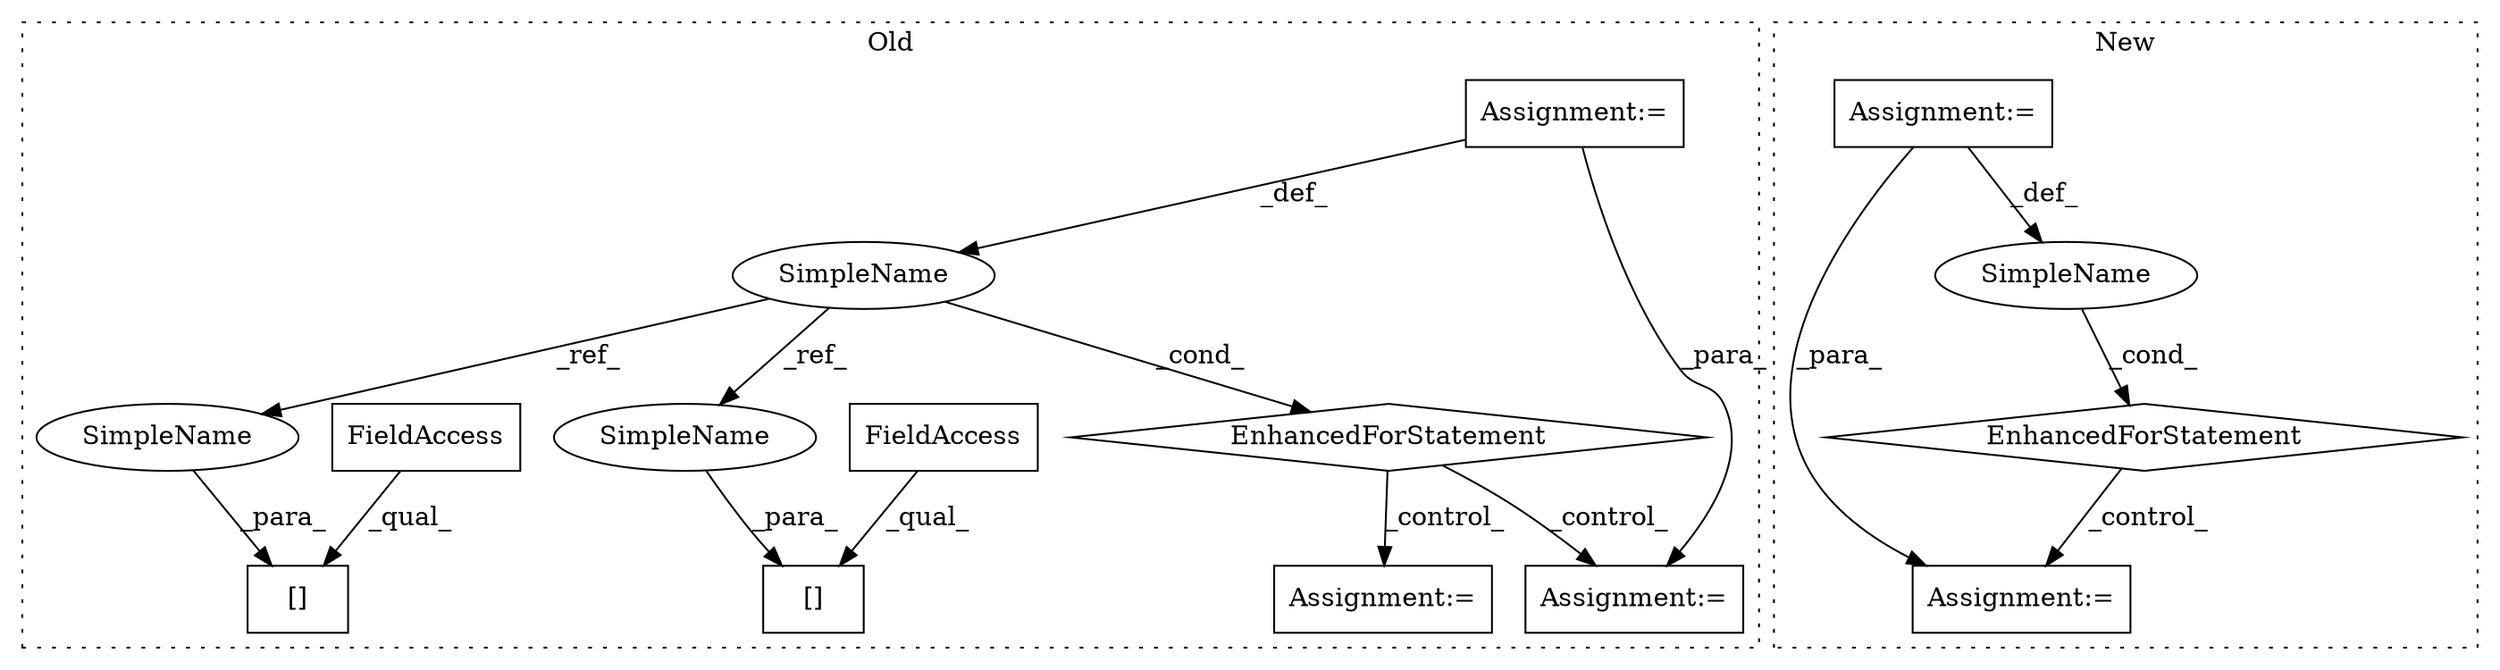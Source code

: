 digraph G {
subgraph cluster0 {
1 [label="EnhancedForStatement" a="70" s="482,556" l="53,2" shape="diamond"];
3 [label="Assignment:=" a="7" s="482,556" l="53,2" shape="box"];
7 [label="[]" a="2" s="740,745" l="4,1" shape="box"];
8 [label="FieldAccess" a="22" s="740" l="3" shape="box"];
9 [label="[]" a="2" s="636,641" l="4,1" shape="box"];
10 [label="FieldAccess" a="22" s="636" l="3" shape="box"];
11 [label="Assignment:=" a="7" s="677" l="1" shape="box"];
12 [label="SimpleName" a="42" s="539" l="1" shape="ellipse"];
13 [label="Assignment:=" a="7" s="891" l="1" shape="box"];
14 [label="SimpleName" a="42" s="744" l="1" shape="ellipse"];
15 [label="SimpleName" a="42" s="640" l="1" shape="ellipse"];
label = "Old";
style="dotted";
}
subgraph cluster1 {
2 [label="EnhancedForStatement" a="70" s="595,754" l="67,2" shape="diamond"];
4 [label="Assignment:=" a="7" s="595,754" l="67,2" shape="box"];
5 [label="Assignment:=" a="7" s="997" l="21" shape="box"];
6 [label="SimpleName" a="42" s="678" l="5" shape="ellipse"];
label = "New";
style="dotted";
}
1 -> 11 [label="_control_"];
1 -> 13 [label="_control_"];
2 -> 5 [label="_control_"];
3 -> 11 [label="_para_"];
3 -> 12 [label="_def_"];
4 -> 5 [label="_para_"];
4 -> 6 [label="_def_"];
6 -> 2 [label="_cond_"];
8 -> 7 [label="_qual_"];
10 -> 9 [label="_qual_"];
12 -> 1 [label="_cond_"];
12 -> 15 [label="_ref_"];
12 -> 14 [label="_ref_"];
14 -> 7 [label="_para_"];
15 -> 9 [label="_para_"];
}